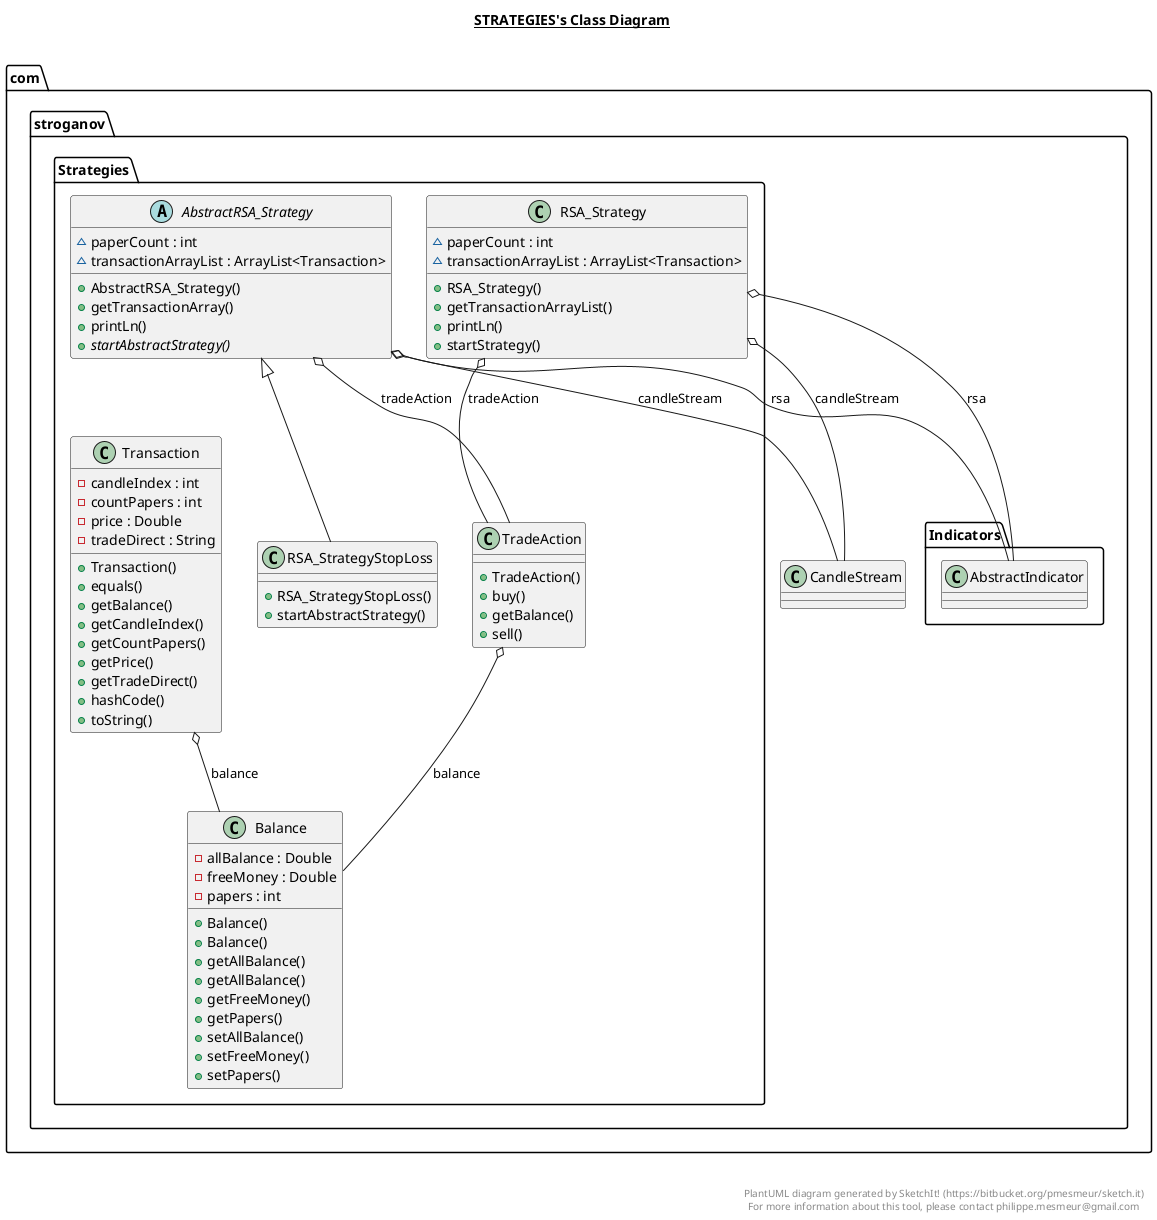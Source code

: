 @startuml

title __STRATEGIES's Class Diagram__\n

  namespace com.stroganov {
    namespace Strategies {
      abstract class com.stroganov.Strategies.AbstractRSA_Strategy {
          ~ paperCount : int
          ~ transactionArrayList : ArrayList<Transaction>
          + AbstractRSA_Strategy()
          + getTransactionArray()
          + printLn()
          {abstract} + startAbstractStrategy()
      }
    }
  }
  

  namespace com.stroganov {
    namespace Strategies {
      class com.stroganov.Strategies.Balance {
          - allBalance : Double
          - freeMoney : Double
          - papers : int
          + Balance()
          + Balance()
          + getAllBalance()
          + getAllBalance()
          + getFreeMoney()
          + getPapers()
          + setAllBalance()
          + setFreeMoney()
          + setPapers()
      }
    }
  }
  

  namespace com.stroganov {
    namespace Strategies {
      class com.stroganov.Strategies.RSA_Strategy {
          ~ paperCount : int
          ~ transactionArrayList : ArrayList<Transaction>
          + RSA_Strategy()
          + getTransactionArrayList()
          + printLn()
          + startStrategy()
      }
    }
  }
  

  namespace com.stroganov {
    namespace Strategies {
      class com.stroganov.Strategies.RSA_StrategyStopLoss {
          + RSA_StrategyStopLoss()
          + startAbstractStrategy()
      }
    }
  }
  

  namespace com.stroganov {
    namespace Strategies {
      class com.stroganov.Strategies.TradeAction {
          + TradeAction()
          + buy()
          + getBalance()
          + sell()
      }
    }
  }
  

  namespace com.stroganov {
    namespace Strategies {
      class com.stroganov.Strategies.Transaction {
          - candleIndex : int
          - countPapers : int
          - price : Double
          - tradeDirect : String
          + Transaction()
          + equals()
          + getBalance()
          + getCandleIndex()
          + getCountPapers()
          + getPrice()
          + getTradeDirect()
          + hashCode()
          + toString()
      }
    }
  }
  

  com.stroganov.Strategies.AbstractRSA_Strategy o-- com.stroganov.CandleStream : candleStream
  com.stroganov.Strategies.AbstractRSA_Strategy o-- com.stroganov.Indicators.AbstractIndicator : rsa
  com.stroganov.Strategies.AbstractRSA_Strategy o-- com.stroganov.Strategies.TradeAction : tradeAction
  com.stroganov.Strategies.RSA_Strategy o-- com.stroganov.CandleStream : candleStream
  com.stroganov.Strategies.RSA_Strategy o-- com.stroganov.Indicators.AbstractIndicator : rsa
  com.stroganov.Strategies.RSA_Strategy o-- com.stroganov.Strategies.TradeAction : tradeAction
  com.stroganov.Strategies.RSA_StrategyStopLoss -up-|> com.stroganov.Strategies.AbstractRSA_Strategy
  com.stroganov.Strategies.TradeAction o-- com.stroganov.Strategies.Balance : balance
  com.stroganov.Strategies.Transaction o-- com.stroganov.Strategies.Balance : balance


right footer


PlantUML diagram generated by SketchIt! (https://bitbucket.org/pmesmeur/sketch.it)
For more information about this tool, please contact philippe.mesmeur@gmail.com
endfooter

@enduml
